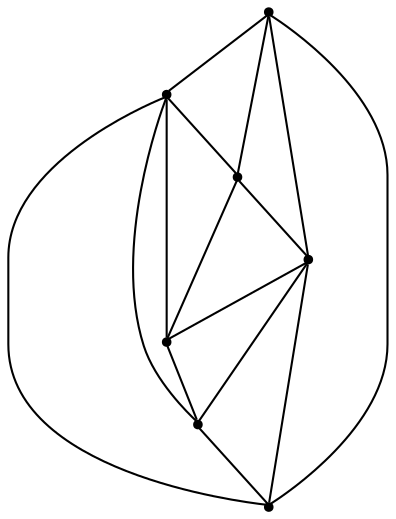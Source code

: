 graph {
  node [shape=point,comment="{\"directed\":false,\"doi\":\"10.1007/978-3-031-49275-4_14\",\"figure\":\"3 (1)\"}"]

  v0 [pos="770.780105781816,448.3784917718997"]
  v1 [pos="318.1746472301427,372.942568732733"]
  v2 [pos="582.195871826726,523.8104803259414"]
  v3 [pos="582.195871826726,599.2424529830737"]
  v4 [pos="544.4773844545316,750.1104838031042"]
  v5 [pos="506.75884939102366,561.5286246599851"]
  v6 [pos="469.04449526597944,448.3784917718997"]

  v0 -- v1 [id="-1",pos="770.780105781816,448.3784917718997 318.1746472301427,372.942568732733 318.1746472301427,372.942568732733 318.1746472301427,372.942568732733"]
  v1 -- v6 [id="-2",pos="318.1746472301427,372.942568732733 469.04449526597944,448.3784917718997 469.04449526597944,448.3784917718997 469.04449526597944,448.3784917718997"]
  v1 -- v5 [id="-3",pos="318.1746472301427,372.942568732733 506.75884939102366,561.5286246599851 506.75884939102366,561.5286246599851 506.75884939102366,561.5286246599851"]
  v6 -- v2 [id="-4",pos="469.04449526597944,448.3784917718997 582.195871826726,523.8104803259414 582.195871826726,523.8104803259414 582.195871826726,523.8104803259414"]
  v6 -- v0 [id="-5",pos="469.04449526597944,448.3784917718997 770.780105781816,448.3784917718997 770.780105781816,448.3784917718997 770.780105781816,448.3784917718997"]
  v5 -- v3 [id="-6",pos="506.75884939102366,561.5286246599851 582.195871826726,599.2424529830737 582.195871826726,599.2424529830737 582.195871826726,599.2424529830737"]
  v5 -- v2 [id="-7",pos="506.75884939102366,561.5286246599851 582.195871826726,523.8104803259414 582.195871826726,523.8104803259414 582.195871826726,523.8104803259414"]
  v5 -- v6 [id="-8",pos="506.75884939102366,561.5286246599851 469.04449526597944,448.3784917718997 469.04449526597944,448.3784917718997 469.04449526597944,448.3784917718997"]
  v4 -- v5 [id="-9",pos="544.4773844545316,750.1104838031042 506.75884939102366,561.5286246599851 506.75884939102366,561.5286246599851 506.75884939102366,561.5286246599851"]
  v4 -- v3 [id="-10",pos="544.4773844545316,750.1104838031042 582.195871826726,599.2424529830737 582.195871826726,599.2424529830737 582.195871826726,599.2424529830737"]
  v4 -- v0 [id="-11",pos="544.4773844545316,750.1104838031042 770.780105781816,448.3784917718997 770.780105781816,448.3784917718997 770.780105781816,448.3784917718997"]
  v4 -- v1 [id="-12",pos="544.4773844545316,750.1104838031042 318.1746472301427,372.942568732733 318.1746472301427,372.942568732733 318.1746472301427,372.942568732733"]
  v3 -- v0 [id="-13",pos="582.195871826726,599.2424529830737 770.780105781816,448.3784917718997 770.780105781816,448.3784917718997 770.780105781816,448.3784917718997"]
  v2 -- v0 [id="-14",pos="582.195871826726,523.8104803259414 770.780105781816,448.3784917718997 770.780105781816,448.3784917718997 770.780105781816,448.3784917718997"]
  v2 -- v3 [id="-15",pos="582.195871826726,523.8104803259414 582.195871826726,599.2424529830737 582.195871826726,599.2424529830737 582.195871826726,599.2424529830737"]
}
